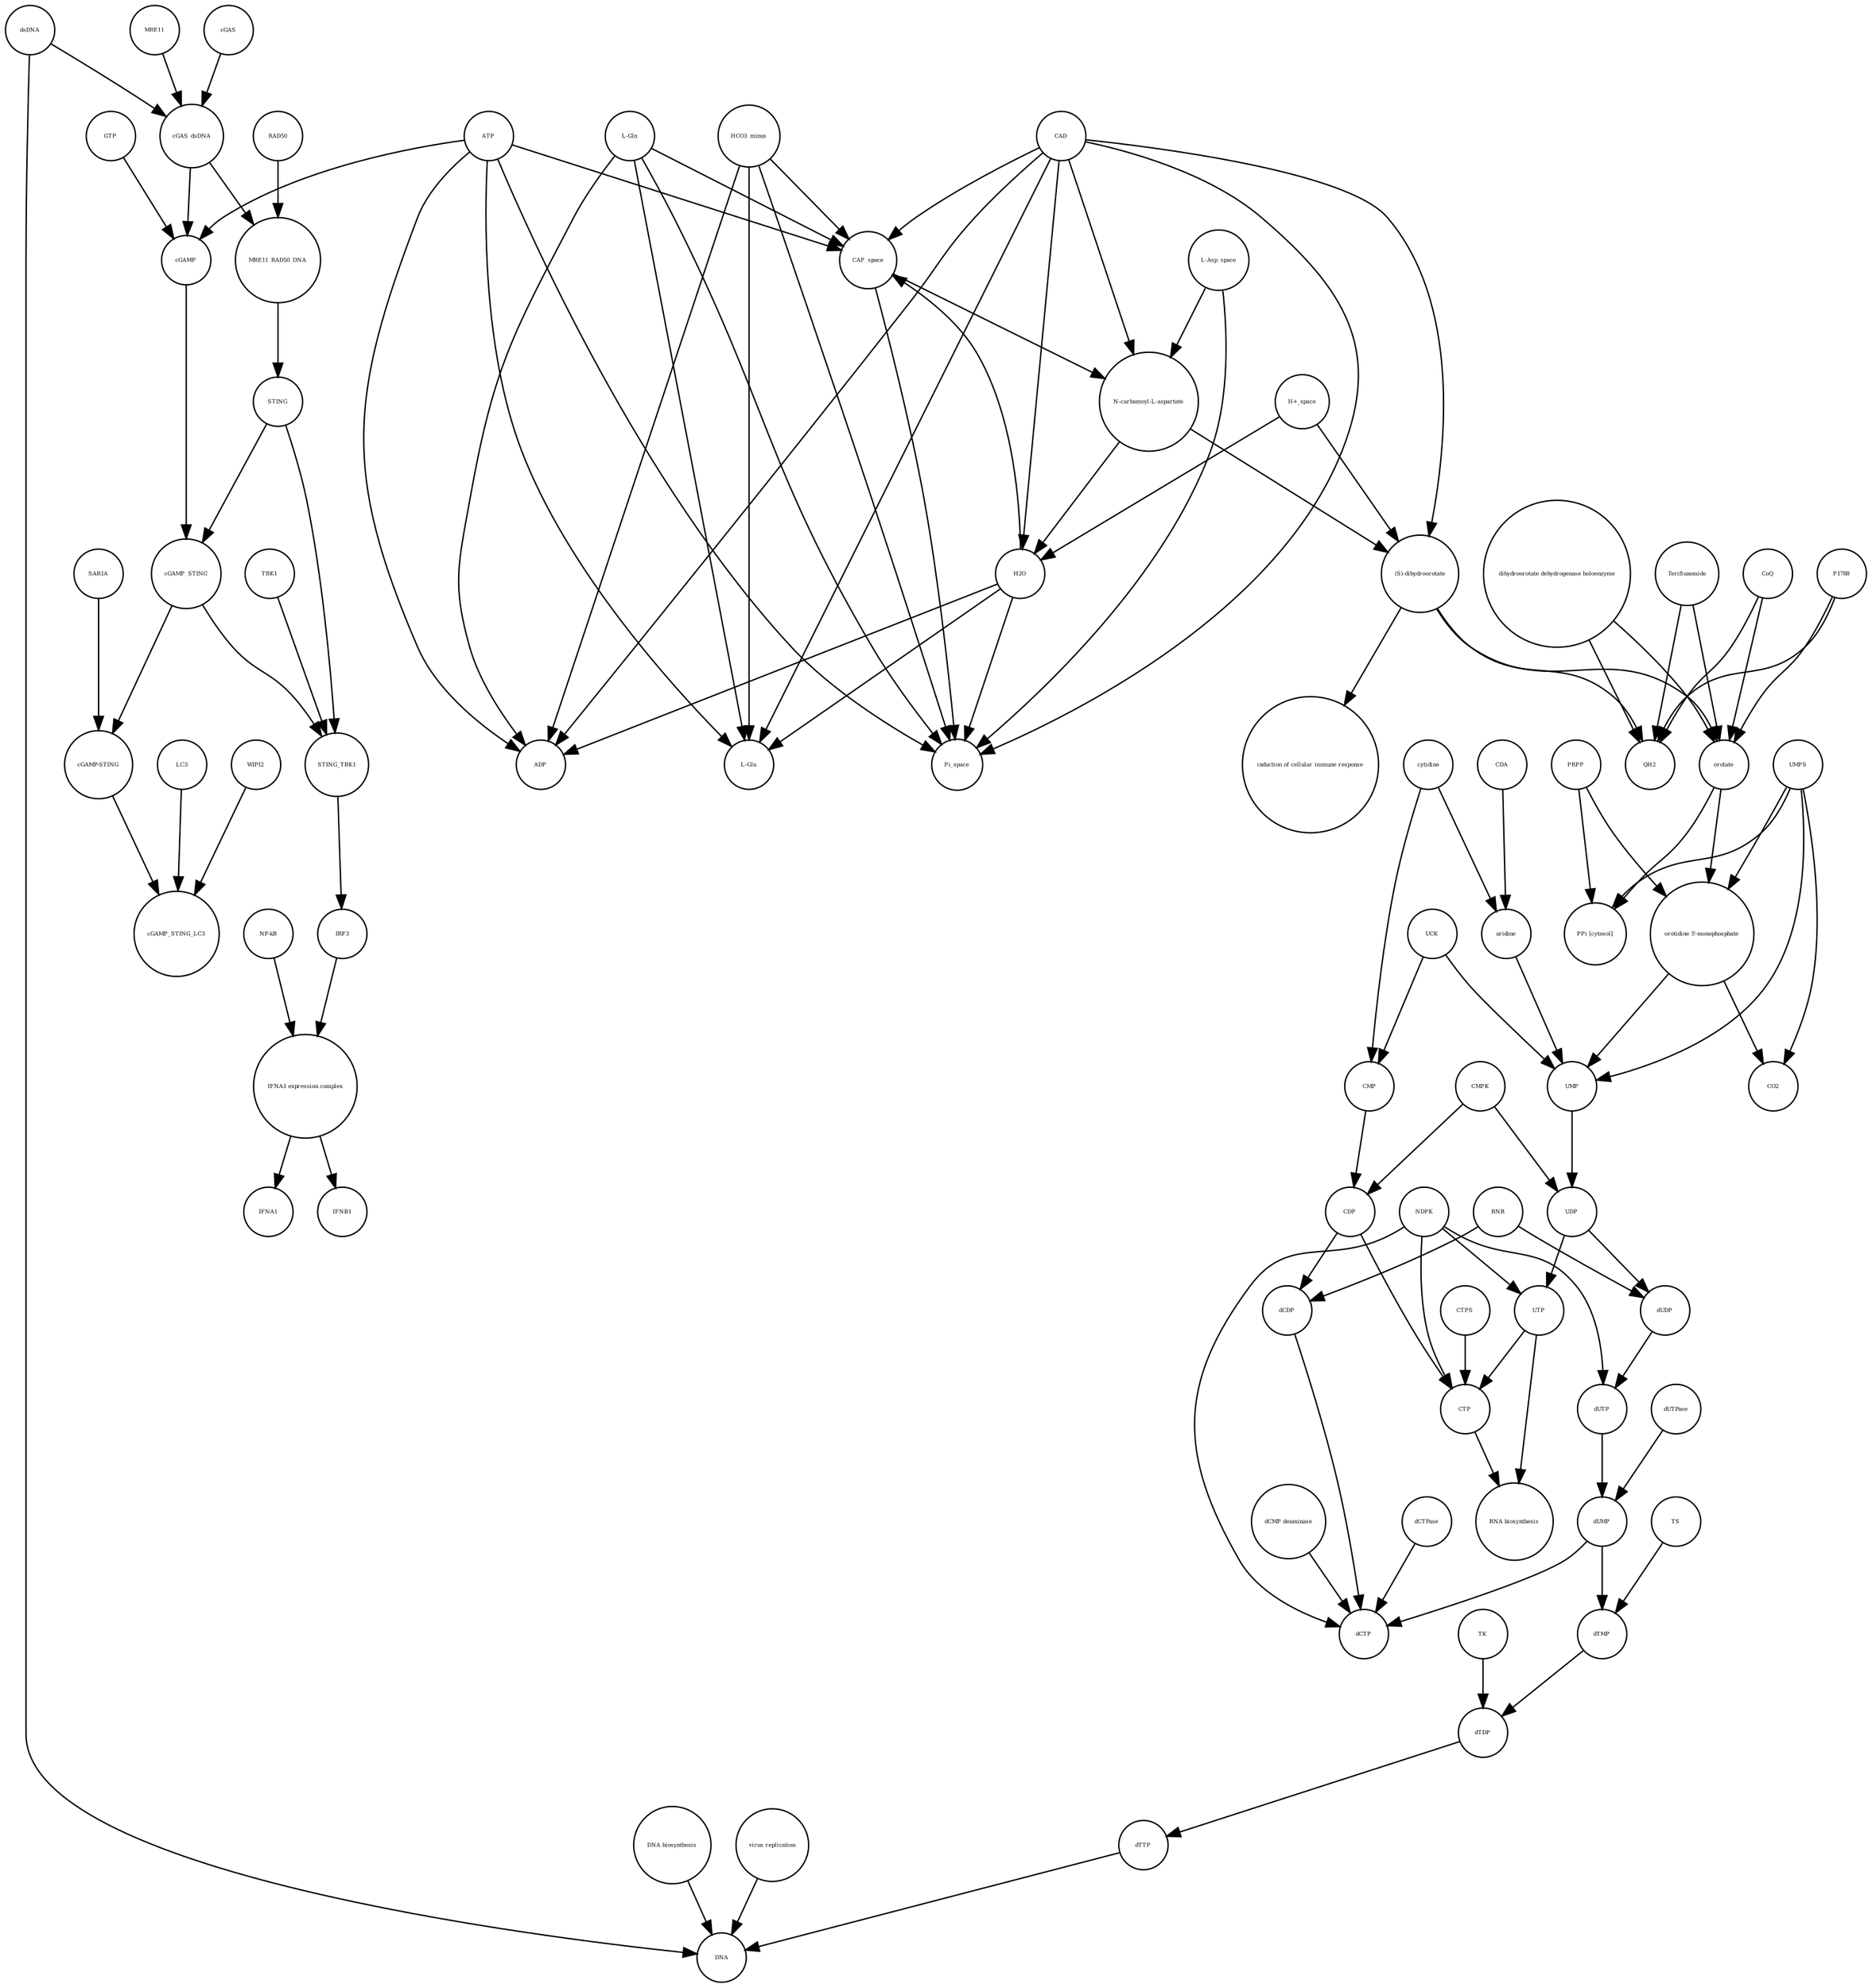strict digraph  {
UTP [annotation="", bipartite=0, cls="simple chemical", fontsize=4, label=UTP, shape=circle];
"RNA biosynthesis" [annotation="urn_miriam_obo.go_GO%3A0032774", bipartite=0, cls=phenotype, fontsize=4, label="RNA biosynthesis", shape=circle];
CTP [annotation="", bipartite=0, cls="simple chemical", fontsize=4, label=CTP, shape=circle];
"(S)-dihydroorotate" [annotation="", bipartite=0, cls="simple chemical", fontsize=4, label="(S)-dihydroorotate", shape=circle];
"induction of cellular immune response" [annotation="", bipartite=0, cls=phenotype, fontsize=4, label="induction of cellular immune response", shape=circle];
GTP [annotation="", bipartite=0, cls="simple chemical", fontsize=4, label=GTP, shape=circle];
"PPi [cytosol]" [annotation="", bipartite=0, cls="simple chemical", fontsize=4, label="PPi [cytosol]", shape=circle];
"DNA biosynthesis" [annotation="urn_miriam_obo.go_GO%3A0071897", bipartite=0, cls=phenotype, fontsize=4, label="DNA biosynthesis", shape=circle];
ATP [annotation="", bipartite=0, cls="simple chemical", fontsize=4, label=ATP, shape=circle];
SAR1A [annotation="", bipartite=0, cls=macromolecule, fontsize=4, label=SAR1A, shape=circle];
"NF-kB" [annotation="", bipartite=0, cls=complex, fontsize=4, label="NF-kB", shape=circle];
IRF3 [annotation="", bipartite=0, cls="macromolecule multimer", fontsize=4, label=IRF3, shape=circle];
"cGAMP-STING" [annotation="", bipartite=0, cls=complex, fontsize=4, label="cGAMP-STING", shape=circle];
QH2 [annotation="", bipartite=0, cls="simple chemical", fontsize=4, label=QH2, shape=circle];
"dCMP deaminase" [annotation="", bipartite=0, cls=macromolecule, fontsize=4, label="dCMP deaminase", shape=circle];
DNA [annotation="", bipartite=0, cls="nucleic acid feature", fontsize=4, label=DNA, shape=circle];
cytidine [annotation="", bipartite=0, cls="simple chemical", fontsize=4, label=cytidine, shape=circle];
CDP [annotation="", bipartite=0, cls="simple chemical", fontsize=4, label=CDP, shape=circle];
dUDP [annotation="", bipartite=0, cls="simple chemical", fontsize=4, label=dUDP, shape=circle];
dTMP [annotation="", bipartite=0, cls="simple chemical", fontsize=4, label=dTMP, shape=circle];
RAD50 [annotation="", bipartite=0, cls="macromolecule multimer", fontsize=4, label=RAD50, shape=circle];
cGAS_dsDNA [annotation="", bipartite=0, cls=complex, fontsize=4, label=cGAS_dsDNA, shape=circle];
IFNB1 [annotation="", bipartite=0, cls="nucleic acid feature", fontsize=4, label=IFNB1, shape=circle];
"dihydroorotate dehydrogenase holoenzyme" [annotation="", bipartite=0, cls="simple chemical", fontsize=4, label="dihydroorotate dehydrogenase holoenzyme", shape=circle];
Teriflunomide [annotation="", bipartite=0, cls="simple chemical", fontsize=4, label=Teriflunomide, shape=circle];
CMPK [annotation="", bipartite=0, cls=macromolecule, fontsize=4, label=CMPK, shape=circle];
UMPS [annotation="", bipartite=0, cls="macromolecule multimer", fontsize=4, label=UMPS, shape=circle];
MRE11_RAD50_DNA [annotation="", bipartite=0, cls=complex, fontsize=4, label=MRE11_RAD50_DNA, shape=circle];
HCO3_minus [annotation="", bipartite=0, cls="simple chemical", fontsize=4, label=HCO3_minus, shape=circle];
CDA [annotation="", bipartite=0, cls=macromolecule, fontsize=4, label=CDA, shape=circle];
NDPK [annotation="", bipartite=0, cls=macromolecule, fontsize=4, label=NDPK, shape=circle];
TK [annotation="", bipartite=0, cls=macromolecule, fontsize=4, label=TK, shape=circle];
cGAMP [annotation="", bipartite=0, cls="simple chemical", fontsize=4, label=cGAMP, shape=circle];
CoQ [annotation="", bipartite=0, cls="simple chemical", fontsize=4, label=CoQ, shape=circle];
"orotidine 5'-monophosphate" [annotation="", bipartite=0, cls="simple chemical", fontsize=4, label="orotidine 5'-monophosphate", shape=circle];
PRPP [annotation="", bipartite=0, cls="simple chemical", fontsize=4, label=PRPP, shape=circle];
P1788 [annotation="", bipartite=0, cls="simple chemical", fontsize=4, label=P1788, shape=circle];
TBK1 [annotation="", bipartite=0, cls=macromolecule, fontsize=4, label=TBK1, shape=circle];
"H+_space" [annotation="", bipartite=0, cls="simple chemical", fontsize=4, label="H+_space", shape=circle];
TS [annotation="", bipartite=0, cls=macromolecule, fontsize=4, label=TS, shape=circle];
CAP_space [annotation="", bipartite=0, cls="simple chemical", fontsize=4, label=CAP_space, shape=circle];
CO2 [annotation="", bipartite=0, cls="simple chemical", fontsize=4, label=CO2, shape=circle];
cGAMP_STING [annotation="", bipartite=0, cls=complex, fontsize=4, label=cGAMP_STING, shape=circle];
IFNA1 [annotation="", bipartite=0, cls="nucleic acid feature", fontsize=4, label=IFNA1, shape=circle];
RNR [annotation="", bipartite=0, cls=macromolecule, fontsize=4, label=RNR, shape=circle];
CAD [annotation="", bipartite=0, cls=macromolecule, fontsize=4, label=CAD, shape=circle];
cGAS [annotation="", bipartite=0, cls=macromolecule, fontsize=4, label=cGAS, shape=circle];
dTTP [annotation="", bipartite=0, cls="simple chemical", fontsize=4, label=dTTP, shape=circle];
dTDP [annotation="", bipartite=0, cls="simple chemical", fontsize=4, label=dTDP, shape=circle];
orotate [annotation="", bipartite=0, cls="simple chemical", fontsize=4, label=orotate, shape=circle];
uridine [annotation="", bipartite=0, cls="simple chemical", fontsize=4, label=uridine, shape=circle];
"L-Asp_space" [annotation="", bipartite=0, cls="simple chemical", fontsize=4, label="L-Asp_space", shape=circle];
CMP [annotation="", bipartite=0, cls="simple chemical", fontsize=4, label=CMP, shape=circle];
UMP [annotation="", bipartite=0, cls="simple chemical", fontsize=4, label=UMP, shape=circle];
LC3 [annotation="", bipartite=0, cls=macromolecule, fontsize=4, label=LC3, shape=circle];
dUTPase [annotation="", bipartite=0, cls=macromolecule, fontsize=4, label=dUTPase, shape=circle];
STING [annotation="", bipartite=0, cls="macromolecule multimer", fontsize=4, label=STING, shape=circle];
CTPS [annotation="", bipartite=0, cls=macromolecule, fontsize=4, label=CTPS, shape=circle];
dCTPase [annotation="", bipartite=0, cls=macromolecule, fontsize=4, label=dCTPase, shape=circle];
dUTP [annotation="", bipartite=0, cls="simple chemical", fontsize=4, label=dUTP, shape=circle];
H2O [annotation="", bipartite=0, cls="simple chemical", fontsize=4, label=H2O, shape=circle];
Pi_space [annotation="", bipartite=0, cls="simple chemical", fontsize=4, label=Pi_space, shape=circle];
cGAMP_STING_LC3 [annotation="", bipartite=0, cls=complex, fontsize=4, label=cGAMP_STING_LC3, shape=circle];
UDP [annotation="", bipartite=0, cls="simple chemical", fontsize=4, label=UDP, shape=circle];
"L-Gln" [annotation="", bipartite=0, cls="simple chemical", fontsize=4, label="L-Gln", shape=circle];
"virus replication" [annotation="", bipartite=0, cls=phenotype, fontsize=4, label="virus replication", shape=circle];
"L-Glu" [annotation="", bipartite=0, cls="simple chemical", fontsize=4, label="L-Glu", shape=circle];
dCTP [annotation="", bipartite=0, cls="simple chemical", fontsize=4, label=dCTP, shape=circle];
UCK [annotation="", bipartite=0, cls=macromolecule, fontsize=4, label=UCK, shape=circle];
ADP [annotation="", bipartite=0, cls="simple chemical", fontsize=4, label=ADP, shape=circle];
"IFNA1 expression complex" [annotation="", bipartite=0, cls=complex, fontsize=4, label="IFNA1 expression complex", shape=circle];
WIPI2 [annotation="", bipartite=0, cls=macromolecule, fontsize=4, label=WIPI2, shape=circle];
MRE11 [annotation="", bipartite=0, cls="macromolecule multimer", fontsize=4, label=MRE11, shape=circle];
"N-carbamoyl-L-aspartate" [annotation="", bipartite=0, cls="simple chemical", fontsize=4, label="N-carbamoyl-L-aspartate", shape=circle];
dCDP [annotation="", bipartite=0, cls="simple chemical", fontsize=4, label=dCDP, shape=circle];
dsDNA [annotation="", bipartite=0, cls="simple chemical", fontsize=4, label=dsDNA, shape=circle];
dUMP [annotation="", bipartite=0, cls="simple chemical", fontsize=4, label=dUMP, shape=circle];
STING_TBK1 [annotation="", bipartite=0, cls=complex, fontsize=4, label=STING_TBK1, shape=circle];
UTP -> "RNA biosynthesis"  [annotation="", interaction_type="necessary stimulation"];
UTP -> CTP  [annotation="", interaction_type=production];
CTP -> "RNA biosynthesis"  [annotation="", interaction_type="necessary stimulation"];
"(S)-dihydroorotate" -> "induction of cellular immune response"  [annotation="", interaction_type="necessary stimulation"];
"(S)-dihydroorotate" -> QH2  [annotation="", interaction_type=production];
"(S)-dihydroorotate" -> orotate  [annotation="", interaction_type=production];
GTP -> cGAMP  [annotation="", interaction_type=production];
"DNA biosynthesis" -> DNA  [annotation="", interaction_type=catalysis];
ATP -> "L-Glu"  [annotation="", interaction_type=production];
ATP -> ADP  [annotation="", interaction_type=production];
ATP -> CAP_space  [annotation="", interaction_type=production];
ATP -> Pi_space  [annotation="", interaction_type=production];
ATP -> cGAMP  [annotation="", interaction_type=production];
SAR1A -> "cGAMP-STING"  [annotation="", interaction_type=catalysis];
"NF-kB" -> "IFNA1 expression complex"  [annotation="", interaction_type=production];
IRF3 -> "IFNA1 expression complex"  [annotation="", interaction_type=production];
"cGAMP-STING" -> cGAMP_STING_LC3  [annotation="", interaction_type=production];
"dCMP deaminase" -> dCTP  [annotation="", interaction_type=catalysis];
cytidine -> uridine  [annotation="", interaction_type=production];
cytidine -> CMP  [annotation="", interaction_type=production];
CDP -> dCDP  [annotation="", interaction_type=production];
CDP -> CTP  [annotation="", interaction_type=production];
dUDP -> dUTP  [annotation="", interaction_type=production];
dTMP -> dTDP  [annotation="", interaction_type=production];
RAD50 -> MRE11_RAD50_DNA  [annotation="", interaction_type=production];
cGAS_dsDNA -> MRE11_RAD50_DNA  [annotation="", interaction_type=production];
cGAS_dsDNA -> cGAMP  [annotation="", interaction_type=catalysis];
"dihydroorotate dehydrogenase holoenzyme" -> QH2  [annotation=urn_miriam_reactome_REACT_1698, interaction_type=catalysis];
"dihydroorotate dehydrogenase holoenzyme" -> orotate  [annotation=urn_miriam_reactome_REACT_1698, interaction_type=catalysis];
Teriflunomide -> QH2  [annotation=urn_miriam_reactome_REACT_1698, interaction_type=inhibition];
Teriflunomide -> orotate  [annotation=urn_miriam_reactome_REACT_1698, interaction_type=inhibition];
CMPK -> CDP  [annotation="", interaction_type=catalysis];
CMPK -> UDP  [annotation="", interaction_type=catalysis];
UMPS -> "orotidine 5'-monophosphate"  [annotation=urn_miriam_reactome_REACT_1698, interaction_type=catalysis];
UMPS -> "PPi [cytosol]"  [annotation=urn_miriam_reactome_REACT_1698, interaction_type=catalysis];
UMPS -> CO2  [annotation=urn_miriam_reactome_REACT_1698, interaction_type=catalysis];
UMPS -> UMP  [annotation=urn_miriam_reactome_REACT_1698, interaction_type=catalysis];
MRE11_RAD50_DNA -> STING  [annotation="", interaction_type=catalysis];
HCO3_minus -> CAP_space  [annotation="", interaction_type=production];
HCO3_minus -> "L-Glu"  [annotation="", interaction_type=production];
HCO3_minus -> Pi_space  [annotation="", interaction_type=production];
HCO3_minus -> ADP  [annotation="", interaction_type=production];
CDA -> uridine  [annotation="", interaction_type=catalysis];
NDPK -> dCTP  [annotation="", interaction_type=catalysis];
NDPK -> dUTP  [annotation="", interaction_type=catalysis];
NDPK -> CTP  [annotation="", interaction_type=catalysis];
NDPK -> UTP  [annotation="", interaction_type=catalysis];
TK -> dTDP  [annotation="", interaction_type=catalysis];
cGAMP -> cGAMP_STING  [annotation="", interaction_type=production];
CoQ -> QH2  [annotation="", interaction_type=production];
CoQ -> orotate  [annotation="", interaction_type=production];
"orotidine 5'-monophosphate" -> CO2  [annotation="", interaction_type=production];
"orotidine 5'-monophosphate" -> UMP  [annotation="", interaction_type=production];
PRPP -> "orotidine 5'-monophosphate"  [annotation="", interaction_type=production];
PRPP -> "PPi [cytosol]"  [annotation="", interaction_type=production];
P1788 -> QH2  [annotation=urn_miriam_reactome_REACT_1698, interaction_type=inhibition];
P1788 -> orotate  [annotation=urn_miriam_reactome_REACT_1698, interaction_type=inhibition];
TBK1 -> STING_TBK1  [annotation="", interaction_type=production];
"H+_space" -> "(S)-dihydroorotate"  [annotation="", interaction_type=production];
"H+_space" -> H2O  [annotation="", interaction_type=production];
TS -> dTMP  [annotation="", interaction_type=catalysis];
CAP_space -> Pi_space  [annotation="", interaction_type=production];
CAP_space -> "N-carbamoyl-L-aspartate"  [annotation="", interaction_type=production];
cGAMP_STING -> "cGAMP-STING"  [annotation="", interaction_type=production];
cGAMP_STING -> STING_TBK1  [annotation="", interaction_type=production];
RNR -> dUDP  [annotation="", interaction_type=catalysis];
RNR -> dCDP  [annotation="", interaction_type=catalysis];
CAD -> "L-Glu"  [annotation=urn_miriam_reactome_REACT_1698, interaction_type=catalysis];
CAD -> ADP  [annotation=urn_miriam_reactome_REACT_1698, interaction_type=catalysis];
CAD -> CAP_space  [annotation=urn_miriam_reactome_REACT_1698, interaction_type=catalysis];
CAD -> Pi_space  [annotation=urn_miriam_reactome_REACT_1698, interaction_type=catalysis];
CAD -> "(S)-dihydroorotate"  [annotation=urn_miriam_reactome_REACT_1698, interaction_type=catalysis];
CAD -> H2O  [annotation=urn_miriam_reactome_REACT_1698, interaction_type=catalysis];
CAD -> "N-carbamoyl-L-aspartate"  [annotation=urn_miriam_reactome_REACT_1698, interaction_type=catalysis];
cGAS -> cGAS_dsDNA  [annotation="", interaction_type=production];
dTTP -> DNA  [annotation="", interaction_type=production];
dTDP -> dTTP  [annotation="", interaction_type=production];
orotate -> "orotidine 5'-monophosphate"  [annotation="", interaction_type=production];
orotate -> "PPi [cytosol]"  [annotation="", interaction_type=production];
uridine -> UMP  [annotation="", interaction_type=production];
"L-Asp_space" -> Pi_space  [annotation="", interaction_type=production];
"L-Asp_space" -> "N-carbamoyl-L-aspartate"  [annotation="", interaction_type=production];
CMP -> CDP  [annotation="", interaction_type=production];
UMP -> UDP  [annotation="", interaction_type=production];
LC3 -> cGAMP_STING_LC3  [annotation="", interaction_type=production];
dUTPase -> dUMP  [annotation="", interaction_type=catalysis];
STING -> STING_TBK1  [annotation="", interaction_type=production];
STING -> cGAMP_STING  [annotation="", interaction_type=production];
CTPS -> CTP  [annotation="", interaction_type=catalysis];
dCTPase -> dCTP  [annotation="", interaction_type=catalysis];
dUTP -> dUMP  [annotation="", interaction_type=production];
H2O -> CAP_space  [annotation="", interaction_type=production];
H2O -> "L-Glu"  [annotation="", interaction_type=production];
H2O -> Pi_space  [annotation="", interaction_type=production];
H2O -> ADP  [annotation="", interaction_type=production];
UDP -> dUDP  [annotation="", interaction_type=production];
UDP -> UTP  [annotation="", interaction_type=production];
"L-Gln" -> CAP_space  [annotation="", interaction_type=production];
"L-Gln" -> "L-Glu"  [annotation="", interaction_type=production];
"L-Gln" -> Pi_space  [annotation="", interaction_type=production];
"L-Gln" -> ADP  [annotation="", interaction_type=production];
"virus replication" -> DNA  [annotation="", interaction_type=inhibition];
UCK -> CMP  [annotation="", interaction_type=catalysis];
UCK -> UMP  [annotation="", interaction_type=catalysis];
"IFNA1 expression complex" -> IFNB1  [annotation="", interaction_type=stimulation];
"IFNA1 expression complex" -> IFNA1  [annotation="", interaction_type=stimulation];
WIPI2 -> cGAMP_STING_LC3  [annotation="", interaction_type=catalysis];
MRE11 -> cGAS_dsDNA  [annotation="", interaction_type=production];
"N-carbamoyl-L-aspartate" -> "(S)-dihydroorotate"  [annotation="", interaction_type=production];
"N-carbamoyl-L-aspartate" -> H2O  [annotation="", interaction_type=production];
dCDP -> dCTP  [annotation="", interaction_type=production];
dsDNA -> cGAS_dsDNA  [annotation="", interaction_type=production];
dsDNA -> DNA  [annotation="", interaction_type=production];
dUMP -> dCTP  [annotation="", interaction_type=production];
dUMP -> dTMP  [annotation="", interaction_type=production];
STING_TBK1 -> IRF3  [annotation="", interaction_type=catalysis];
}
